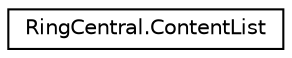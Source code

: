 digraph "Graphical Class Hierarchy"
{
 // LATEX_PDF_SIZE
  edge [fontname="Helvetica",fontsize="10",labelfontname="Helvetica",labelfontsize="10"];
  node [fontname="Helvetica",fontsize="10",shape=record];
  rankdir="LR";
  Node0 [label="RingCentral.ContentList",height=0.2,width=0.4,color="black", fillcolor="white", style="filled",URL="$classRingCentral_1_1ContentList.html",tooltip=" "];
}
